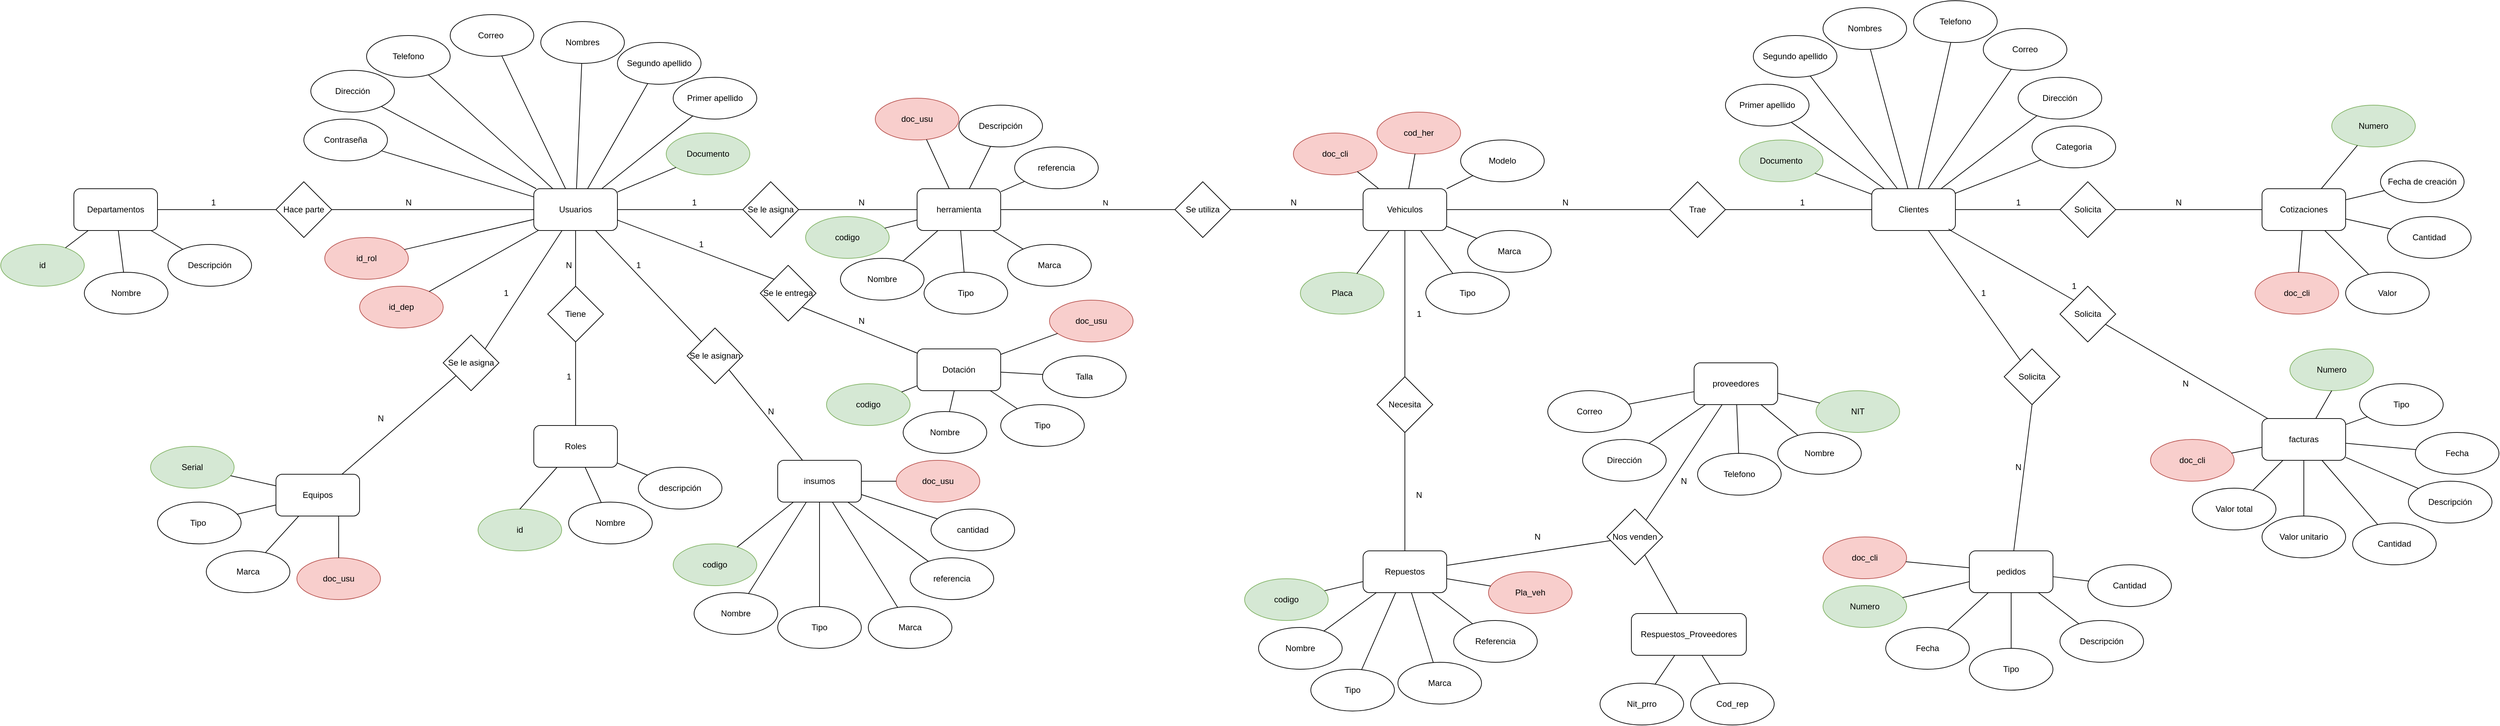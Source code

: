 <mxfile version="17.5.0" type="device"><diagram id="R2lEEEUBdFMjLlhIrx00" name="Page-1"><mxGraphModel dx="2297" dy="1795" grid="1" gridSize="10" guides="1" tooltips="1" connect="1" arrows="1" fold="1" page="1" pageScale="1" pageWidth="850" pageHeight="1100" math="0" shadow="0" extFonts="Permanent Marker^https://fonts.googleapis.com/css?family=Permanent+Marker"><root><mxCell id="0"/><mxCell id="1" parent="0"/><mxCell id="qAiNQNru4qSnCqhXGBuC-1" value="Usuarios" style="rounded=1;whiteSpace=wrap;html=1;" parent="1" vertex="1"><mxGeometry x="100" y="40" width="120" height="60" as="geometry"/></mxCell><mxCell id="qAiNQNru4qSnCqhXGBuC-2" value="Roles" style="rounded=1;whiteSpace=wrap;html=1;" parent="1" vertex="1"><mxGeometry x="100" y="380" width="120" height="60" as="geometry"/></mxCell><mxCell id="qAiNQNru4qSnCqhXGBuC-3" value="Equipos" style="rounded=1;whiteSpace=wrap;html=1;" parent="1" vertex="1"><mxGeometry x="-270" y="450" width="120" height="60" as="geometry"/></mxCell><mxCell id="qAiNQNru4qSnCqhXGBuC-4" value="Dotación" style="rounded=1;whiteSpace=wrap;html=1;" parent="1" vertex="1"><mxGeometry x="650" y="270" width="120" height="60" as="geometry"/></mxCell><mxCell id="qAiNQNru4qSnCqhXGBuC-5" value="insumos" style="rounded=1;whiteSpace=wrap;html=1;" parent="1" vertex="1"><mxGeometry x="450" y="430" width="120" height="60" as="geometry"/></mxCell><mxCell id="qAiNQNru4qSnCqhXGBuC-6" value="herramienta" style="rounded=1;whiteSpace=wrap;html=1;" parent="1" vertex="1"><mxGeometry x="650" y="40" width="120" height="60" as="geometry"/></mxCell><mxCell id="qAiNQNru4qSnCqhXGBuC-7" value="Repuestos" style="rounded=1;whiteSpace=wrap;html=1;" parent="1" vertex="1"><mxGeometry x="1290" y="560" width="120" height="60" as="geometry"/></mxCell><mxCell id="qAiNQNru4qSnCqhXGBuC-8" value="Clientes" style="rounded=1;whiteSpace=wrap;html=1;" parent="1" vertex="1"><mxGeometry x="2020" y="40" width="120" height="60" as="geometry"/></mxCell><mxCell id="qAiNQNru4qSnCqhXGBuC-9" value="Vehiculos" style="rounded=1;whiteSpace=wrap;html=1;" parent="1" vertex="1"><mxGeometry x="1290" y="40" width="120" height="60" as="geometry"/></mxCell><mxCell id="qAiNQNru4qSnCqhXGBuC-10" value="facturas" style="rounded=1;whiteSpace=wrap;html=1;" parent="1" vertex="1"><mxGeometry x="2580" y="370" width="120" height="60" as="geometry"/></mxCell><mxCell id="qAiNQNru4qSnCqhXGBuC-11" value="proveedores" style="rounded=1;whiteSpace=wrap;html=1;" parent="1" vertex="1"><mxGeometry x="1765" y="290" width="120" height="60" as="geometry"/></mxCell><mxCell id="qAiNQNru4qSnCqhXGBuC-12" value="pedidos" style="rounded=1;whiteSpace=wrap;html=1;" parent="1" vertex="1"><mxGeometry x="2160" y="560" width="120" height="60" as="geometry"/></mxCell><mxCell id="qAiNQNru4qSnCqhXGBuC-13" value="Tiene" style="rhombus;whiteSpace=wrap;html=1;" parent="1" vertex="1"><mxGeometry x="120" y="180" width="80" height="80" as="geometry"/></mxCell><mxCell id="qAiNQNru4qSnCqhXGBuC-14" value="Se le asigna" style="rhombus;whiteSpace=wrap;html=1;" parent="1" vertex="1"><mxGeometry x="400" y="30" width="80" height="80" as="geometry"/></mxCell><mxCell id="qAiNQNru4qSnCqhXGBuC-16" value="Documento" style="ellipse;whiteSpace=wrap;html=1;fillColor=#d5e8d4;strokeColor=#82b366;" parent="1" vertex="1"><mxGeometry x="290" y="-40" width="120" height="60" as="geometry"/></mxCell><mxCell id="qAiNQNru4qSnCqhXGBuC-17" value="Primer apellido" style="ellipse;whiteSpace=wrap;html=1;" parent="1" vertex="1"><mxGeometry x="300" y="-120" width="120" height="60" as="geometry"/></mxCell><mxCell id="qAiNQNru4qSnCqhXGBuC-18" value="Segundo apellido" style="ellipse;whiteSpace=wrap;html=1;" parent="1" vertex="1"><mxGeometry x="220" y="-170" width="120" height="60" as="geometry"/></mxCell><mxCell id="qAiNQNru4qSnCqhXGBuC-19" value="Nombres" style="ellipse;whiteSpace=wrap;html=1;" parent="1" vertex="1"><mxGeometry x="110" y="-200" width="120" height="60" as="geometry"/></mxCell><mxCell id="qAiNQNru4qSnCqhXGBuC-20" value="Dirección" style="ellipse;whiteSpace=wrap;html=1;" parent="1" vertex="1"><mxGeometry x="-220" y="-130" width="120" height="60" as="geometry"/></mxCell><mxCell id="qAiNQNru4qSnCqhXGBuC-21" value="Telefono" style="ellipse;whiteSpace=wrap;html=1;" parent="1" vertex="1"><mxGeometry x="-140" y="-180" width="120" height="60" as="geometry"/></mxCell><mxCell id="qAiNQNru4qSnCqhXGBuC-22" value="Contraseña" style="ellipse;whiteSpace=wrap;html=1;" parent="1" vertex="1"><mxGeometry x="-230" y="-60" width="120" height="60" as="geometry"/></mxCell><mxCell id="qAiNQNru4qSnCqhXGBuC-25" value="" style="endArrow=none;html=1;rounded=0;" parent="1" source="qAiNQNru4qSnCqhXGBuC-1" target="qAiNQNru4qSnCqhXGBuC-16" edge="1"><mxGeometry width="50" height="50" relative="1" as="geometry"><mxPoint x="170" y="30" as="sourcePoint"/><mxPoint x="220" y="-20" as="targetPoint"/></mxGeometry></mxCell><mxCell id="qAiNQNru4qSnCqhXGBuC-26" value="" style="endArrow=none;html=1;rounded=0;" parent="1" source="qAiNQNru4qSnCqhXGBuC-1" target="qAiNQNru4qSnCqhXGBuC-17" edge="1"><mxGeometry width="50" height="50" relative="1" as="geometry"><mxPoint x="180" y="-50" as="sourcePoint"/><mxPoint x="230" y="-100" as="targetPoint"/></mxGeometry></mxCell><mxCell id="qAiNQNru4qSnCqhXGBuC-27" value="" style="endArrow=none;html=1;rounded=0;" parent="1" source="qAiNQNru4qSnCqhXGBuC-1" target="qAiNQNru4qSnCqhXGBuC-22" edge="1"><mxGeometry width="50" height="50" relative="1" as="geometry"><mxPoint x="40" y="40" as="sourcePoint"/><mxPoint x="90" y="-10" as="targetPoint"/></mxGeometry></mxCell><mxCell id="qAiNQNru4qSnCqhXGBuC-28" value="" style="endArrow=none;html=1;rounded=0;" parent="1" source="qAiNQNru4qSnCqhXGBuC-18" target="qAiNQNru4qSnCqhXGBuC-1" edge="1"><mxGeometry width="50" height="50" relative="1" as="geometry"><mxPoint x="20" y="90" as="sourcePoint"/><mxPoint x="90.711" y="40" as="targetPoint"/></mxGeometry></mxCell><mxCell id="qAiNQNru4qSnCqhXGBuC-29" value="" style="endArrow=none;html=1;rounded=0;" parent="1" source="qAiNQNru4qSnCqhXGBuC-21" target="qAiNQNru4qSnCqhXGBuC-1" edge="1"><mxGeometry width="50" height="50" relative="1" as="geometry"><mxPoint x="152.974" y="-79.064" as="sourcePoint"/><mxPoint x="166.789" y="50.0" as="targetPoint"/></mxGeometry></mxCell><mxCell id="qAiNQNru4qSnCqhXGBuC-30" value="" style="endArrow=none;html=1;rounded=0;" parent="1" source="qAiNQNru4qSnCqhXGBuC-19" target="qAiNQNru4qSnCqhXGBuC-1" edge="1"><mxGeometry width="50" height="50" relative="1" as="geometry"><mxPoint x="-230" y="160" as="sourcePoint"/><mxPoint x="-180" y="110" as="targetPoint"/></mxGeometry></mxCell><mxCell id="qAiNQNru4qSnCqhXGBuC-31" value="" style="endArrow=none;html=1;rounded=0;" parent="1" source="qAiNQNru4qSnCqhXGBuC-20" target="qAiNQNru4qSnCqhXGBuC-1" edge="1"><mxGeometry width="50" height="50" relative="1" as="geometry"><mxPoint x="100" y="190" as="sourcePoint"/><mxPoint x="150" y="140" as="targetPoint"/></mxGeometry></mxCell><mxCell id="qAiNQNru4qSnCqhXGBuC-32" value="id_rol" style="ellipse;whiteSpace=wrap;html=1;fillColor=#f8cecc;strokeColor=#b85450;" parent="1" vertex="1"><mxGeometry x="-200" y="110" width="120" height="60" as="geometry"/></mxCell><mxCell id="qAiNQNru4qSnCqhXGBuC-33" value="" style="endArrow=none;html=1;rounded=0;" parent="1" source="qAiNQNru4qSnCqhXGBuC-32" target="qAiNQNru4qSnCqhXGBuC-1" edge="1"><mxGeometry width="50" height="50" relative="1" as="geometry"><mxPoint x="40" y="200" as="sourcePoint"/><mxPoint x="90" y="150" as="targetPoint"/></mxGeometry></mxCell><mxCell id="qAiNQNru4qSnCqhXGBuC-34" value="" style="endArrow=none;html=1;rounded=0;" parent="1" source="qAiNQNru4qSnCqhXGBuC-13" target="qAiNQNru4qSnCqhXGBuC-1" edge="1"><mxGeometry width="50" height="50" relative="1" as="geometry"><mxPoint x="160" y="200" as="sourcePoint"/><mxPoint x="230" y="230" as="targetPoint"/></mxGeometry></mxCell><mxCell id="qAiNQNru4qSnCqhXGBuC-35" value="" style="endArrow=none;html=1;rounded=0;exitX=0.5;exitY=0;exitDx=0;exitDy=0;" parent="1" source="qAiNQNru4qSnCqhXGBuC-2" target="qAiNQNru4qSnCqhXGBuC-13" edge="1"><mxGeometry width="50" height="50" relative="1" as="geometry"><mxPoint x="150" y="360" as="sourcePoint"/><mxPoint x="200" y="310" as="targetPoint"/></mxGeometry></mxCell><mxCell id="qAiNQNru4qSnCqhXGBuC-36" value="id" style="ellipse;whiteSpace=wrap;html=1;fillColor=#d5e8d4;strokeColor=#82b366;" parent="1" vertex="1"><mxGeometry x="20" y="500" width="120" height="60" as="geometry"/></mxCell><mxCell id="qAiNQNru4qSnCqhXGBuC-37" value="Nombre" style="ellipse;whiteSpace=wrap;html=1;" parent="1" vertex="1"><mxGeometry x="150" y="490" width="120" height="60" as="geometry"/></mxCell><mxCell id="qAiNQNru4qSnCqhXGBuC-38" value="" style="endArrow=none;html=1;rounded=0;exitX=0.5;exitY=0;exitDx=0;exitDy=0;" parent="1" source="qAiNQNru4qSnCqhXGBuC-36" target="qAiNQNru4qSnCqhXGBuC-2" edge="1"><mxGeometry width="50" height="50" relative="1" as="geometry"><mxPoint x="310" y="280" as="sourcePoint"/><mxPoint x="360" y="230" as="targetPoint"/></mxGeometry></mxCell><mxCell id="qAiNQNru4qSnCqhXGBuC-39" value="" style="endArrow=none;html=1;rounded=0;" parent="1" source="qAiNQNru4qSnCqhXGBuC-37" target="qAiNQNru4qSnCqhXGBuC-2" edge="1"><mxGeometry width="50" height="50" relative="1" as="geometry"><mxPoint x="250" y="490" as="sourcePoint"/><mxPoint x="300" y="440" as="targetPoint"/></mxGeometry></mxCell><mxCell id="qAiNQNru4qSnCqhXGBuC-40" value="1" style="text;html=1;align=center;verticalAlign=middle;resizable=0;points=[];autosize=1;strokeColor=none;fillColor=none;" parent="1" vertex="1"><mxGeometry x="140" y="300" width="20" height="20" as="geometry"/></mxCell><mxCell id="qAiNQNru4qSnCqhXGBuC-41" value="N" style="text;html=1;align=center;verticalAlign=middle;resizable=0;points=[];autosize=1;strokeColor=none;fillColor=none;" parent="1" vertex="1"><mxGeometry x="140" y="140" width="20" height="20" as="geometry"/></mxCell><mxCell id="qAiNQNru4qSnCqhXGBuC-42" value="" style="endArrow=none;html=1;rounded=0;" parent="1" source="qAiNQNru4qSnCqhXGBuC-1" target="qAiNQNru4qSnCqhXGBuC-14" edge="1"><mxGeometry width="50" height="50" relative="1" as="geometry"><mxPoint x="310" y="260" as="sourcePoint"/><mxPoint x="360" y="210" as="targetPoint"/></mxGeometry></mxCell><mxCell id="qAiNQNru4qSnCqhXGBuC-43" value="" style="endArrow=none;html=1;rounded=0;" parent="1" source="qAiNQNru4qSnCqhXGBuC-14" target="qAiNQNru4qSnCqhXGBuC-6" edge="1"><mxGeometry width="50" height="50" relative="1" as="geometry"><mxPoint x="560" y="110" as="sourcePoint"/><mxPoint x="610" y="60" as="targetPoint"/></mxGeometry></mxCell><mxCell id="qAiNQNru4qSnCqhXGBuC-44" value="Se le asigna" style="rhombus;whiteSpace=wrap;html=1;" parent="1" vertex="1"><mxGeometry x="-30" y="250" width="80" height="80" as="geometry"/></mxCell><mxCell id="qAiNQNru4qSnCqhXGBuC-45" value="" style="endArrow=none;html=1;rounded=0;exitX=1;exitY=0;exitDx=0;exitDy=0;" parent="1" source="qAiNQNru4qSnCqhXGBuC-44" target="qAiNQNru4qSnCqhXGBuC-1" edge="1"><mxGeometry width="50" height="50" relative="1" as="geometry"><mxPoint x="60" y="220" as="sourcePoint"/><mxPoint x="110" y="170" as="targetPoint"/></mxGeometry></mxCell><mxCell id="qAiNQNru4qSnCqhXGBuC-48" value="" style="endArrow=none;html=1;rounded=0;" parent="1" source="qAiNQNru4qSnCqhXGBuC-3" target="qAiNQNru4qSnCqhXGBuC-44" edge="1"><mxGeometry width="50" height="50" relative="1" as="geometry"><mxPoint x="-90" y="420" as="sourcePoint"/><mxPoint x="-40" y="370" as="targetPoint"/></mxGeometry></mxCell><mxCell id="I-CsOH9rZbWE1MYm4uf9-1" value="Serial" style="ellipse;whiteSpace=wrap;html=1;fillColor=#d5e8d4;strokeColor=#82b366;" parent="1" vertex="1"><mxGeometry x="-450" y="410" width="120" height="60" as="geometry"/></mxCell><mxCell id="I-CsOH9rZbWE1MYm4uf9-2" value="Tipo&amp;nbsp;" style="ellipse;whiteSpace=wrap;html=1;" parent="1" vertex="1"><mxGeometry x="-440" y="490" width="120" height="60" as="geometry"/></mxCell><mxCell id="I-CsOH9rZbWE1MYm4uf9-3" value="Marca" style="ellipse;whiteSpace=wrap;html=1;" parent="1" vertex="1"><mxGeometry x="-370" y="560" width="120" height="60" as="geometry"/></mxCell><mxCell id="I-CsOH9rZbWE1MYm4uf9-4" value="doc_usu" style="ellipse;whiteSpace=wrap;html=1;fillColor=#f8cecc;strokeColor=#b85450;" parent="1" vertex="1"><mxGeometry x="-240" y="570" width="120" height="60" as="geometry"/></mxCell><mxCell id="I-CsOH9rZbWE1MYm4uf9-5" value="" style="endArrow=none;html=1;rounded=0;" parent="1" source="I-CsOH9rZbWE1MYm4uf9-1" target="qAiNQNru4qSnCqhXGBuC-3" edge="1"><mxGeometry width="50" height="50" relative="1" as="geometry"><mxPoint x="-320" y="460" as="sourcePoint"/><mxPoint x="-270" y="410" as="targetPoint"/></mxGeometry></mxCell><mxCell id="I-CsOH9rZbWE1MYm4uf9-6" value="" style="endArrow=none;html=1;rounded=0;" parent="1" source="I-CsOH9rZbWE1MYm4uf9-2" target="qAiNQNru4qSnCqhXGBuC-3" edge="1"><mxGeometry width="50" height="50" relative="1" as="geometry"><mxPoint x="-300" y="570" as="sourcePoint"/><mxPoint x="-250" y="520" as="targetPoint"/></mxGeometry></mxCell><mxCell id="I-CsOH9rZbWE1MYm4uf9-7" value="" style="endArrow=none;html=1;rounded=0;" parent="1" source="I-CsOH9rZbWE1MYm4uf9-3" target="qAiNQNru4qSnCqhXGBuC-3" edge="1"><mxGeometry width="50" height="50" relative="1" as="geometry"><mxPoint x="-270" y="600" as="sourcePoint"/><mxPoint x="-220" y="550" as="targetPoint"/></mxGeometry></mxCell><mxCell id="I-CsOH9rZbWE1MYm4uf9-8" value="" style="endArrow=none;html=1;rounded=0;entryX=0.75;entryY=1;entryDx=0;entryDy=0;" parent="1" source="I-CsOH9rZbWE1MYm4uf9-4" target="qAiNQNru4qSnCqhXGBuC-3" edge="1"><mxGeometry width="50" height="50" relative="1" as="geometry"><mxPoint x="-170" y="590" as="sourcePoint"/><mxPoint x="-110" y="520" as="targetPoint"/></mxGeometry></mxCell><mxCell id="I-CsOH9rZbWE1MYm4uf9-10" value="" style="endArrow=none;html=1;rounded=0;exitX=1;exitY=0.75;exitDx=0;exitDy=0;entryX=0;entryY=0;entryDx=0;entryDy=0;" parent="1" source="qAiNQNru4qSnCqhXGBuC-1" target="I-CsOH9rZbWE1MYm4uf9-11" edge="1"><mxGeometry width="50" height="50" relative="1" as="geometry"><mxPoint x="280" y="180" as="sourcePoint"/><mxPoint x="330" y="130" as="targetPoint"/></mxGeometry></mxCell><mxCell id="I-CsOH9rZbWE1MYm4uf9-11" value="Se le entrega" style="rhombus;whiteSpace=wrap;html=1;" parent="1" vertex="1"><mxGeometry x="425" y="150" width="80" height="80" as="geometry"/></mxCell><mxCell id="I-CsOH9rZbWE1MYm4uf9-12" value="Se le asignan" style="rhombus;whiteSpace=wrap;html=1;" parent="1" vertex="1"><mxGeometry x="320" y="240" width="80" height="80" as="geometry"/></mxCell><mxCell id="I-CsOH9rZbWE1MYm4uf9-13" value="" style="endArrow=none;html=1;rounded=0;" parent="1" source="qAiNQNru4qSnCqhXGBuC-1" target="I-CsOH9rZbWE1MYm4uf9-12" edge="1"><mxGeometry width="50" height="50" relative="1" as="geometry"><mxPoint x="270" y="220" as="sourcePoint"/><mxPoint x="320" y="170" as="targetPoint"/></mxGeometry></mxCell><mxCell id="I-CsOH9rZbWE1MYm4uf9-14" value="" style="endArrow=none;html=1;rounded=0;entryX=1;entryY=1;entryDx=0;entryDy=0;" parent="1" source="qAiNQNru4qSnCqhXGBuC-5" target="I-CsOH9rZbWE1MYm4uf9-12" edge="1"><mxGeometry width="50" height="50" relative="1" as="geometry"><mxPoint x="360" y="410" as="sourcePoint"/><mxPoint x="410" y="360" as="targetPoint"/></mxGeometry></mxCell><mxCell id="I-CsOH9rZbWE1MYm4uf9-15" value="" style="endArrow=none;html=1;rounded=0;entryX=1;entryY=1;entryDx=0;entryDy=0;" parent="1" source="qAiNQNru4qSnCqhXGBuC-4" target="I-CsOH9rZbWE1MYm4uf9-11" edge="1"><mxGeometry width="50" height="50" relative="1" as="geometry"><mxPoint x="520" y="330" as="sourcePoint"/><mxPoint x="570" y="280" as="targetPoint"/></mxGeometry></mxCell><mxCell id="I-CsOH9rZbWE1MYm4uf9-16" value="Tipo" style="ellipse;whiteSpace=wrap;html=1;" parent="1" vertex="1"><mxGeometry x="450" y="640" width="120" height="60" as="geometry"/></mxCell><mxCell id="I-CsOH9rZbWE1MYm4uf9-17" value="Talla" style="ellipse;whiteSpace=wrap;html=1;" parent="1" vertex="1"><mxGeometry x="830" y="280" width="120" height="60" as="geometry"/></mxCell><mxCell id="I-CsOH9rZbWE1MYm4uf9-18" value="Nombre" style="ellipse;whiteSpace=wrap;html=1;" parent="1" vertex="1"><mxGeometry x="330" y="620" width="120" height="60" as="geometry"/></mxCell><mxCell id="I-CsOH9rZbWE1MYm4uf9-19" value="doc_usu" style="ellipse;whiteSpace=wrap;html=1;fillColor=#f8cecc;strokeColor=#b85450;" parent="1" vertex="1"><mxGeometry x="620" y="430" width="120" height="60" as="geometry"/></mxCell><mxCell id="I-CsOH9rZbWE1MYm4uf9-20" value="codigo" style="ellipse;whiteSpace=wrap;html=1;fillColor=#d5e8d4;strokeColor=#82b366;" parent="1" vertex="1"><mxGeometry x="300" y="550" width="120" height="60" as="geometry"/></mxCell><mxCell id="I-CsOH9rZbWE1MYm4uf9-21" value="" style="endArrow=none;html=1;rounded=0;" parent="1" source="I-CsOH9rZbWE1MYm4uf9-20" target="qAiNQNru4qSnCqhXGBuC-5" edge="1"><mxGeometry width="50" height="50" relative="1" as="geometry"><mxPoint x="440" y="560" as="sourcePoint"/><mxPoint x="490" y="510" as="targetPoint"/></mxGeometry></mxCell><mxCell id="I-CsOH9rZbWE1MYm4uf9-22" value="" style="endArrow=none;html=1;rounded=0;" parent="1" source="I-CsOH9rZbWE1MYm4uf9-16" target="qAiNQNru4qSnCqhXGBuC-5" edge="1"><mxGeometry width="50" height="50" relative="1" as="geometry"><mxPoint x="490" y="580" as="sourcePoint"/><mxPoint x="540" y="530" as="targetPoint"/></mxGeometry></mxCell><mxCell id="I-CsOH9rZbWE1MYm4uf9-23" value="" style="endArrow=none;html=1;rounded=0;" parent="1" source="I-CsOH9rZbWE1MYm4uf9-17" target="qAiNQNru4qSnCqhXGBuC-4" edge="1"><mxGeometry width="50" height="50" relative="1" as="geometry"><mxPoint x="540" y="570" as="sourcePoint"/><mxPoint x="590" y="520" as="targetPoint"/></mxGeometry></mxCell><mxCell id="I-CsOH9rZbWE1MYm4uf9-24" value="" style="endArrow=none;html=1;rounded=0;" parent="1" source="I-CsOH9rZbWE1MYm4uf9-18" target="qAiNQNru4qSnCqhXGBuC-5" edge="1"><mxGeometry width="50" height="50" relative="1" as="geometry"><mxPoint x="850" y="580" as="sourcePoint"/><mxPoint x="900" y="530" as="targetPoint"/></mxGeometry></mxCell><mxCell id="I-CsOH9rZbWE1MYm4uf9-25" value="" style="endArrow=none;html=1;rounded=0;" parent="1" source="qAiNQNru4qSnCqhXGBuC-5" target="I-CsOH9rZbWE1MYm4uf9-19" edge="1"><mxGeometry width="50" height="50" relative="1" as="geometry"><mxPoint x="580" y="460" as="sourcePoint"/><mxPoint x="630" y="410" as="targetPoint"/></mxGeometry></mxCell><mxCell id="I-CsOH9rZbWE1MYm4uf9-26" value="codigo" style="ellipse;whiteSpace=wrap;html=1;fillColor=#d5e8d4;strokeColor=#82b366;" parent="1" vertex="1"><mxGeometry x="520" y="320" width="120" height="60" as="geometry"/></mxCell><mxCell id="I-CsOH9rZbWE1MYm4uf9-27" value="Nombre" style="ellipse;whiteSpace=wrap;html=1;" parent="1" vertex="1"><mxGeometry x="630" y="360" width="120" height="60" as="geometry"/></mxCell><mxCell id="I-CsOH9rZbWE1MYm4uf9-28" value="referencia" style="ellipse;whiteSpace=wrap;html=1;" parent="1" vertex="1"><mxGeometry x="640" y="570" width="120" height="60" as="geometry"/></mxCell><mxCell id="I-CsOH9rZbWE1MYm4uf9-29" value="cantidad" style="ellipse;whiteSpace=wrap;html=1;" parent="1" vertex="1"><mxGeometry x="670" y="500" width="120" height="60" as="geometry"/></mxCell><mxCell id="I-CsOH9rZbWE1MYm4uf9-31" value="" style="endArrow=none;html=1;rounded=0;" parent="1" source="I-CsOH9rZbWE1MYm4uf9-28" target="qAiNQNru4qSnCqhXGBuC-5" edge="1"><mxGeometry width="50" height="50" relative="1" as="geometry"><mxPoint x="590" y="580" as="sourcePoint"/><mxPoint x="640" y="530" as="targetPoint"/></mxGeometry></mxCell><mxCell id="I-CsOH9rZbWE1MYm4uf9-32" value="" style="endArrow=none;html=1;rounded=0;" parent="1" source="I-CsOH9rZbWE1MYm4uf9-29" target="qAiNQNru4qSnCqhXGBuC-5" edge="1"><mxGeometry width="50" height="50" relative="1" as="geometry"><mxPoint x="630" y="770" as="sourcePoint"/><mxPoint x="680" y="720" as="targetPoint"/></mxGeometry></mxCell><mxCell id="I-CsOH9rZbWE1MYm4uf9-35" value="doc_usu" style="ellipse;whiteSpace=wrap;html=1;fillColor=#f8cecc;strokeColor=#b85450;" parent="1" vertex="1"><mxGeometry x="840" y="200" width="120" height="60" as="geometry"/></mxCell><mxCell id="I-CsOH9rZbWE1MYm4uf9-36" value="Tipo" style="ellipse;whiteSpace=wrap;html=1;" parent="1" vertex="1"><mxGeometry x="770" y="350" width="120" height="60" as="geometry"/></mxCell><mxCell id="I-CsOH9rZbWE1MYm4uf9-37" value="" style="endArrow=none;html=1;rounded=0;" parent="1" source="I-CsOH9rZbWE1MYm4uf9-26" target="qAiNQNru4qSnCqhXGBuC-4" edge="1"><mxGeometry width="50" height="50" relative="1" as="geometry"><mxPoint x="650" y="380" as="sourcePoint"/><mxPoint x="700" y="330" as="targetPoint"/></mxGeometry></mxCell><mxCell id="I-CsOH9rZbWE1MYm4uf9-38" value="" style="endArrow=none;html=1;rounded=0;" parent="1" source="I-CsOH9rZbWE1MYm4uf9-27" target="qAiNQNru4qSnCqhXGBuC-4" edge="1"><mxGeometry width="50" height="50" relative="1" as="geometry"><mxPoint x="1020" y="440" as="sourcePoint"/><mxPoint x="1070" y="390" as="targetPoint"/></mxGeometry></mxCell><mxCell id="I-CsOH9rZbWE1MYm4uf9-39" value="" style="endArrow=none;html=1;rounded=0;" parent="1" source="I-CsOH9rZbWE1MYm4uf9-36" target="qAiNQNru4qSnCqhXGBuC-4" edge="1"><mxGeometry width="50" height="50" relative="1" as="geometry"><mxPoint x="1030" y="470" as="sourcePoint"/><mxPoint x="1080" y="420" as="targetPoint"/></mxGeometry></mxCell><mxCell id="I-CsOH9rZbWE1MYm4uf9-40" value="" style="endArrow=none;html=1;rounded=0;" parent="1" source="qAiNQNru4qSnCqhXGBuC-4" target="I-CsOH9rZbWE1MYm4uf9-35" edge="1"><mxGeometry width="50" height="50" relative="1" as="geometry"><mxPoint x="1020" y="310" as="sourcePoint"/><mxPoint x="1070" y="260" as="targetPoint"/></mxGeometry></mxCell><mxCell id="I-CsOH9rZbWE1MYm4uf9-41" value="Marca" style="ellipse;whiteSpace=wrap;html=1;" parent="1" vertex="1"><mxGeometry x="580" y="640" width="120" height="60" as="geometry"/></mxCell><mxCell id="I-CsOH9rZbWE1MYm4uf9-42" value="" style="endArrow=none;html=1;rounded=0;" parent="1" source="qAiNQNru4qSnCqhXGBuC-5" target="I-CsOH9rZbWE1MYm4uf9-41" edge="1"><mxGeometry width="50" height="50" relative="1" as="geometry"><mxPoint x="160" y="310" as="sourcePoint"/><mxPoint x="210" y="260" as="targetPoint"/></mxGeometry></mxCell><mxCell id="I-CsOH9rZbWE1MYm4uf9-43" value="Tipo" style="ellipse;whiteSpace=wrap;html=1;" parent="1" vertex="1"><mxGeometry x="660" y="160" width="120" height="60" as="geometry"/></mxCell><mxCell id="I-CsOH9rZbWE1MYm4uf9-44" value="Nombre" style="ellipse;whiteSpace=wrap;html=1;" parent="1" vertex="1"><mxGeometry x="540" y="140" width="120" height="60" as="geometry"/></mxCell><mxCell id="I-CsOH9rZbWE1MYm4uf9-45" value="doc_usu" style="ellipse;whiteSpace=wrap;html=1;fillColor=#f8cecc;strokeColor=#b85450;" parent="1" vertex="1"><mxGeometry x="590" y="-90" width="120" height="60" as="geometry"/></mxCell><mxCell id="I-CsOH9rZbWE1MYm4uf9-46" value="codigo" style="ellipse;whiteSpace=wrap;html=1;fillColor=#d5e8d4;strokeColor=#82b366;" parent="1" vertex="1"><mxGeometry x="490" y="80" width="120" height="60" as="geometry"/></mxCell><mxCell id="I-CsOH9rZbWE1MYm4uf9-47" value="referencia" style="ellipse;whiteSpace=wrap;html=1;" parent="1" vertex="1"><mxGeometry x="790" y="-20" width="120" height="60" as="geometry"/></mxCell><mxCell id="I-CsOH9rZbWE1MYm4uf9-48" value="Descripción" style="ellipse;whiteSpace=wrap;html=1;" parent="1" vertex="1"><mxGeometry x="710" y="-80" width="120" height="60" as="geometry"/></mxCell><mxCell id="I-CsOH9rZbWE1MYm4uf9-49" value="Marca" style="ellipse;whiteSpace=wrap;html=1;" parent="1" vertex="1"><mxGeometry x="780" y="120" width="120" height="60" as="geometry"/></mxCell><mxCell id="I-CsOH9rZbWE1MYm4uf9-50" value="" style="endArrow=none;html=1;rounded=0;" parent="1" source="I-CsOH9rZbWE1MYm4uf9-46" target="qAiNQNru4qSnCqhXGBuC-6" edge="1"><mxGeometry width="50" height="50" relative="1" as="geometry"><mxPoint x="590.396" y="142.737" as="sourcePoint"/><mxPoint x="660" y="79" as="targetPoint"/></mxGeometry></mxCell><mxCell id="I-CsOH9rZbWE1MYm4uf9-51" value="" style="endArrow=none;html=1;rounded=0;" parent="1" source="I-CsOH9rZbWE1MYm4uf9-43" target="qAiNQNru4qSnCqhXGBuC-6" edge="1"><mxGeometry width="50" height="50" relative="1" as="geometry"><mxPoint x="700.23" y="228.67" as="sourcePoint"/><mxPoint x="700.23" y="78.67" as="targetPoint"/></mxGeometry></mxCell><mxCell id="I-CsOH9rZbWE1MYm4uf9-52" value="" style="endArrow=none;html=1;rounded=0;entryX=0.25;entryY=1;entryDx=0;entryDy=0;" parent="1" source="I-CsOH9rZbWE1MYm4uf9-44" target="qAiNQNru4qSnCqhXGBuC-6" edge="1"><mxGeometry width="50" height="50" relative="1" as="geometry"><mxPoint x="598.126" y="210.036" as="sourcePoint"/><mxPoint x="681.283" y="78.67" as="targetPoint"/></mxGeometry></mxCell><mxCell id="I-CsOH9rZbWE1MYm4uf9-53" value="" style="endArrow=none;html=1;rounded=0;" parent="1" source="I-CsOH9rZbWE1MYm4uf9-47" target="qAiNQNru4qSnCqhXGBuC-6" edge="1"><mxGeometry width="50" height="50" relative="1" as="geometry"><mxPoint x="856.379" y="163.901" as="sourcePoint"/><mxPoint x="740.944" y="78.67" as="targetPoint"/><Array as="points"/></mxGeometry></mxCell><mxCell id="I-CsOH9rZbWE1MYm4uf9-54" value="" style="endArrow=none;html=1;rounded=0;" parent="1" source="I-CsOH9rZbWE1MYm4uf9-48" target="qAiNQNru4qSnCqhXGBuC-6" edge="1"><mxGeometry width="50" height="50" relative="1" as="geometry"><mxPoint x="869.61" y="102.564" as="sourcePoint"/><mxPoint x="760.23" y="67.761" as="targetPoint"/></mxGeometry></mxCell><mxCell id="I-CsOH9rZbWE1MYm4uf9-55" value="" style="endArrow=none;html=1;rounded=0;" parent="1" source="qAiNQNru4qSnCqhXGBuC-6" target="I-CsOH9rZbWE1MYm4uf9-49" edge="1"><mxGeometry width="50" height="50" relative="1" as="geometry"><mxPoint x="718.809" y="78.67" as="sourcePoint"/><mxPoint x="812.532" y="230.005" as="targetPoint"/></mxGeometry></mxCell><mxCell id="I-CsOH9rZbWE1MYm4uf9-56" value="" style="endArrow=none;html=1;rounded=0;" parent="1" source="qAiNQNru4qSnCqhXGBuC-6" target="I-CsOH9rZbWE1MYm4uf9-45" edge="1"><mxGeometry width="50" height="50" relative="1" as="geometry"><mxPoint x="770" y="60" as="sourcePoint"/><mxPoint x="820" y="10" as="targetPoint"/></mxGeometry></mxCell><mxCell id="I-CsOH9rZbWE1MYm4uf9-57" value="1" style="text;html=1;align=center;verticalAlign=middle;resizable=0;points=[];autosize=1;strokeColor=none;fillColor=none;" parent="1" vertex="1"><mxGeometry x="50" y="180" width="20" height="20" as="geometry"/></mxCell><mxCell id="I-CsOH9rZbWE1MYm4uf9-58" value="N" style="text;html=1;align=center;verticalAlign=middle;resizable=0;points=[];autosize=1;strokeColor=none;fillColor=none;" parent="1" vertex="1"><mxGeometry x="-130" y="360" width="20" height="20" as="geometry"/></mxCell><mxCell id="I-CsOH9rZbWE1MYm4uf9-59" value="1" style="text;html=1;align=center;verticalAlign=middle;resizable=0;points=[];autosize=1;strokeColor=none;fillColor=none;" parent="1" vertex="1"><mxGeometry x="240" y="140" width="20" height="20" as="geometry"/></mxCell><mxCell id="I-CsOH9rZbWE1MYm4uf9-60" value="N" style="text;html=1;align=center;verticalAlign=middle;resizable=0;points=[];autosize=1;strokeColor=none;fillColor=none;" parent="1" vertex="1"><mxGeometry x="430" y="350" width="20" height="20" as="geometry"/></mxCell><mxCell id="I-CsOH9rZbWE1MYm4uf9-61" value="1" style="text;html=1;align=center;verticalAlign=middle;resizable=0;points=[];autosize=1;strokeColor=none;fillColor=none;" parent="1" vertex="1"><mxGeometry x="330" y="110" width="20" height="20" as="geometry"/></mxCell><mxCell id="I-CsOH9rZbWE1MYm4uf9-62" value="N" style="text;html=1;align=center;verticalAlign=middle;resizable=0;points=[];autosize=1;strokeColor=none;fillColor=none;" parent="1" vertex="1"><mxGeometry x="560" y="220" width="20" height="20" as="geometry"/></mxCell><mxCell id="I-CsOH9rZbWE1MYm4uf9-65" value="1" style="text;html=1;align=center;verticalAlign=middle;resizable=0;points=[];autosize=1;strokeColor=none;fillColor=none;" parent="1" vertex="1"><mxGeometry x="320" y="50" width="20" height="20" as="geometry"/></mxCell><mxCell id="I-CsOH9rZbWE1MYm4uf9-66" value="N" style="text;html=1;align=center;verticalAlign=middle;resizable=0;points=[];autosize=1;strokeColor=none;fillColor=none;" parent="1" vertex="1"><mxGeometry x="560" y="50" width="20" height="20" as="geometry"/></mxCell><mxCell id="I-CsOH9rZbWE1MYm4uf9-68" value="Se utiliza" style="rhombus;whiteSpace=wrap;html=1;" parent="1" vertex="1"><mxGeometry x="1020" y="30" width="80" height="80" as="geometry"/></mxCell><mxCell id="I-CsOH9rZbWE1MYm4uf9-69" value="" style="endArrow=none;html=1;rounded=0;" parent="1" source="qAiNQNru4qSnCqhXGBuC-6" target="I-CsOH9rZbWE1MYm4uf9-68" edge="1"><mxGeometry width="50" height="50" relative="1" as="geometry"><mxPoint x="1140" y="220" as="sourcePoint"/><mxPoint x="1190" y="170" as="targetPoint"/></mxGeometry></mxCell><mxCell id="I-CsOH9rZbWE1MYm4uf9-71" value="N" style="edgeLabel;html=1;align=center;verticalAlign=middle;resizable=0;points=[];" parent="I-CsOH9rZbWE1MYm4uf9-69" vertex="1" connectable="0"><mxGeometry x="0.197" y="5" relative="1" as="geometry"><mxPoint y="-5" as="offset"/></mxGeometry></mxCell><mxCell id="I-CsOH9rZbWE1MYm4uf9-70" value="" style="endArrow=none;html=1;rounded=0;exitX=1;exitY=0.5;exitDx=0;exitDy=0;" parent="1" source="I-CsOH9rZbWE1MYm4uf9-68" target="qAiNQNru4qSnCqhXGBuC-9" edge="1"><mxGeometry width="50" height="50" relative="1" as="geometry"><mxPoint x="1170" y="120" as="sourcePoint"/><mxPoint x="1220" y="70" as="targetPoint"/></mxGeometry></mxCell><mxCell id="I-CsOH9rZbWE1MYm4uf9-73" value="N" style="text;html=1;align=center;verticalAlign=middle;resizable=0;points=[];autosize=1;strokeColor=none;fillColor=none;" parent="1" vertex="1"><mxGeometry x="1180" y="50" width="20" height="20" as="geometry"/></mxCell><mxCell id="I-CsOH9rZbWE1MYm4uf9-74" value="Placa" style="ellipse;whiteSpace=wrap;html=1;fillColor=#d5e8d4;strokeColor=#82b366;" parent="1" vertex="1"><mxGeometry x="1200" y="160" width="120" height="60" as="geometry"/></mxCell><mxCell id="I-CsOH9rZbWE1MYm4uf9-75" value="Marca" style="ellipse;whiteSpace=wrap;html=1;" parent="1" vertex="1"><mxGeometry x="1440" y="100" width="120" height="60" as="geometry"/></mxCell><mxCell id="I-CsOH9rZbWE1MYm4uf9-76" value="Tipo" style="ellipse;whiteSpace=wrap;html=1;" parent="1" vertex="1"><mxGeometry x="1380" y="160" width="120" height="60" as="geometry"/></mxCell><mxCell id="I-CsOH9rZbWE1MYm4uf9-77" value="Modelo" style="ellipse;whiteSpace=wrap;html=1;" parent="1" vertex="1"><mxGeometry x="1430" y="-30" width="120" height="60" as="geometry"/></mxCell><mxCell id="I-CsOH9rZbWE1MYm4uf9-79" value="cod_her" style="ellipse;whiteSpace=wrap;html=1;fillColor=#f8cecc;strokeColor=#b85450;" parent="1" vertex="1"><mxGeometry x="1310" y="-70" width="120" height="60" as="geometry"/></mxCell><mxCell id="I-CsOH9rZbWE1MYm4uf9-80" value="doc_cli" style="ellipse;whiteSpace=wrap;html=1;fillColor=#f8cecc;strokeColor=#b85450;" parent="1" vertex="1"><mxGeometry x="1190" y="-40" width="120" height="60" as="geometry"/></mxCell><mxCell id="I-CsOH9rZbWE1MYm4uf9-81" value="" style="endArrow=none;html=1;rounded=0;" parent="1" source="I-CsOH9rZbWE1MYm4uf9-74" target="qAiNQNru4qSnCqhXGBuC-9" edge="1"><mxGeometry width="50" height="50" relative="1" as="geometry"><mxPoint x="1320" y="360" as="sourcePoint"/><mxPoint x="1370" y="310" as="targetPoint"/></mxGeometry></mxCell><mxCell id="I-CsOH9rZbWE1MYm4uf9-82" value="" style="endArrow=none;html=1;rounded=0;" parent="1" source="I-CsOH9rZbWE1MYm4uf9-76" target="qAiNQNru4qSnCqhXGBuC-9" edge="1"><mxGeometry width="50" height="50" relative="1" as="geometry"><mxPoint x="1400" y="140" as="sourcePoint"/><mxPoint x="1450" y="90" as="targetPoint"/></mxGeometry></mxCell><mxCell id="I-CsOH9rZbWE1MYm4uf9-85" value="" style="endArrow=none;html=1;rounded=0;" parent="1" source="qAiNQNru4qSnCqhXGBuC-9" target="I-CsOH9rZbWE1MYm4uf9-75" edge="1"><mxGeometry width="50" height="50" relative="1" as="geometry"><mxPoint x="1450" y="90" as="sourcePoint"/><mxPoint x="1500" y="40" as="targetPoint"/></mxGeometry></mxCell><mxCell id="I-CsOH9rZbWE1MYm4uf9-86" value="" style="endArrow=none;html=1;rounded=0;" parent="1" source="qAiNQNru4qSnCqhXGBuC-9" target="I-CsOH9rZbWE1MYm4uf9-77" edge="1"><mxGeometry width="50" height="50" relative="1" as="geometry"><mxPoint x="1370" y="330" as="sourcePoint"/><mxPoint x="1420" y="280" as="targetPoint"/></mxGeometry></mxCell><mxCell id="I-CsOH9rZbWE1MYm4uf9-87" value="" style="endArrow=none;html=1;rounded=0;" parent="1" source="qAiNQNru4qSnCqhXGBuC-9" target="I-CsOH9rZbWE1MYm4uf9-80" edge="1"><mxGeometry width="50" height="50" relative="1" as="geometry"><mxPoint x="1160" y="150" as="sourcePoint"/><mxPoint x="1210" y="100" as="targetPoint"/></mxGeometry></mxCell><mxCell id="I-CsOH9rZbWE1MYm4uf9-88" value="" style="endArrow=none;html=1;rounded=0;" parent="1" source="qAiNQNru4qSnCqhXGBuC-9" target="I-CsOH9rZbWE1MYm4uf9-79" edge="1"><mxGeometry width="50" height="50" relative="1" as="geometry"><mxPoint x="1240" y="-80" as="sourcePoint"/><mxPoint x="1290" y="-130" as="targetPoint"/></mxGeometry></mxCell><mxCell id="I-CsOH9rZbWE1MYm4uf9-89" value="Trae" style="rhombus;whiteSpace=wrap;html=1;" parent="1" vertex="1"><mxGeometry x="1730" y="30" width="80" height="80" as="geometry"/></mxCell><mxCell id="I-CsOH9rZbWE1MYm4uf9-90" value="Necesita" style="rhombus;whiteSpace=wrap;html=1;" parent="1" vertex="1"><mxGeometry x="1310" y="310" width="80" height="80" as="geometry"/></mxCell><mxCell id="I-CsOH9rZbWE1MYm4uf9-91" value="" style="endArrow=none;html=1;rounded=0;" parent="1" source="I-CsOH9rZbWE1MYm4uf9-89" target="qAiNQNru4qSnCqhXGBuC-9" edge="1"><mxGeometry width="50" height="50" relative="1" as="geometry"><mxPoint x="1330" y="230" as="sourcePoint"/><mxPoint x="1380" y="180" as="targetPoint"/></mxGeometry></mxCell><mxCell id="I-CsOH9rZbWE1MYm4uf9-92" value="" style="endArrow=none;html=1;rounded=0;" parent="1" source="qAiNQNru4qSnCqhXGBuC-8" target="I-CsOH9rZbWE1MYm4uf9-89" edge="1"><mxGeometry width="50" height="50" relative="1" as="geometry"><mxPoint x="1920" y="-10" as="sourcePoint"/><mxPoint x="1970" y="-60" as="targetPoint"/></mxGeometry></mxCell><mxCell id="I-CsOH9rZbWE1MYm4uf9-94" value="Documento" style="ellipse;whiteSpace=wrap;html=1;fillColor=#d5e8d4;strokeColor=#82b366;" parent="1" vertex="1"><mxGeometry x="1830" y="-30" width="120" height="60" as="geometry"/></mxCell><mxCell id="I-CsOH9rZbWE1MYm4uf9-95" value="Primer apellido" style="ellipse;whiteSpace=wrap;html=1;" parent="1" vertex="1"><mxGeometry x="1810" y="-110" width="120" height="60" as="geometry"/></mxCell><mxCell id="I-CsOH9rZbWE1MYm4uf9-96" value="Segundo apellido" style="ellipse;whiteSpace=wrap;html=1;" parent="1" vertex="1"><mxGeometry x="1850" y="-180" width="120" height="60" as="geometry"/></mxCell><mxCell id="I-CsOH9rZbWE1MYm4uf9-97" value="Nombres" style="ellipse;whiteSpace=wrap;html=1;" parent="1" vertex="1"><mxGeometry x="1950" y="-220" width="120" height="60" as="geometry"/></mxCell><mxCell id="I-CsOH9rZbWE1MYm4uf9-98" value="Dirección" style="ellipse;whiteSpace=wrap;html=1;" parent="1" vertex="1"><mxGeometry x="2230" y="-120" width="120" height="60" as="geometry"/></mxCell><mxCell id="I-CsOH9rZbWE1MYm4uf9-99" value="Telefono" style="ellipse;whiteSpace=wrap;html=1;" parent="1" vertex="1"><mxGeometry x="2080" y="-230" width="120" height="60" as="geometry"/></mxCell><mxCell id="I-CsOH9rZbWE1MYm4uf9-101" value="Correo&amp;nbsp;" style="ellipse;whiteSpace=wrap;html=1;" parent="1" vertex="1"><mxGeometry x="-20" y="-210" width="120" height="60" as="geometry"/></mxCell><mxCell id="I-CsOH9rZbWE1MYm4uf9-102" value="" style="endArrow=none;html=1;rounded=0;" parent="1" source="qAiNQNru4qSnCqhXGBuC-1" target="I-CsOH9rZbWE1MYm4uf9-101" edge="1"><mxGeometry width="50" height="50" relative="1" as="geometry"><mxPoint as="sourcePoint"/><mxPoint x="50" y="-50" as="targetPoint"/></mxGeometry></mxCell><mxCell id="I-CsOH9rZbWE1MYm4uf9-103" value="Correo" style="ellipse;whiteSpace=wrap;html=1;" parent="1" vertex="1"><mxGeometry x="2180" y="-190" width="120" height="60" as="geometry"/></mxCell><mxCell id="I-CsOH9rZbWE1MYm4uf9-104" value="Categoria" style="ellipse;whiteSpace=wrap;html=1;" parent="1" vertex="1"><mxGeometry x="2250" y="-50" width="120" height="60" as="geometry"/></mxCell><mxCell id="I-CsOH9rZbWE1MYm4uf9-105" value="" style="endArrow=none;html=1;rounded=0;" parent="1" source="I-CsOH9rZbWE1MYm4uf9-94" target="qAiNQNru4qSnCqhXGBuC-8" edge="1"><mxGeometry width="50" height="50" relative="1" as="geometry"><mxPoint x="1850" y="190" as="sourcePoint"/><mxPoint x="1900" y="140" as="targetPoint"/></mxGeometry></mxCell><mxCell id="I-CsOH9rZbWE1MYm4uf9-106" value="" style="endArrow=none;html=1;rounded=0;" parent="1" source="I-CsOH9rZbWE1MYm4uf9-95" target="qAiNQNru4qSnCqhXGBuC-8" edge="1"><mxGeometry width="50" height="50" relative="1" as="geometry"><mxPoint x="1890" y="220" as="sourcePoint"/><mxPoint x="1940" y="170" as="targetPoint"/></mxGeometry></mxCell><mxCell id="I-CsOH9rZbWE1MYm4uf9-107" value="" style="endArrow=none;html=1;rounded=0;" parent="1" source="I-CsOH9rZbWE1MYm4uf9-96" target="qAiNQNru4qSnCqhXGBuC-8" edge="1"><mxGeometry width="50" height="50" relative="1" as="geometry"><mxPoint x="1860" y="210" as="sourcePoint"/><mxPoint x="1910" y="160" as="targetPoint"/></mxGeometry></mxCell><mxCell id="I-CsOH9rZbWE1MYm4uf9-108" value="" style="endArrow=none;html=1;rounded=0;" parent="1" source="I-CsOH9rZbWE1MYm4uf9-97" target="qAiNQNru4qSnCqhXGBuC-8" edge="1"><mxGeometry width="50" height="50" relative="1" as="geometry"><mxPoint x="1910" y="220" as="sourcePoint"/><mxPoint x="1960" y="170" as="targetPoint"/></mxGeometry></mxCell><mxCell id="I-CsOH9rZbWE1MYm4uf9-109" value="" style="endArrow=none;html=1;rounded=0;" parent="1" source="I-CsOH9rZbWE1MYm4uf9-103" target="qAiNQNru4qSnCqhXGBuC-8" edge="1"><mxGeometry width="50" height="50" relative="1" as="geometry"><mxPoint x="1960" y="230" as="sourcePoint"/><mxPoint x="2010" y="180" as="targetPoint"/></mxGeometry></mxCell><mxCell id="I-CsOH9rZbWE1MYm4uf9-110" value="" style="endArrow=none;html=1;rounded=0;" parent="1" source="I-CsOH9rZbWE1MYm4uf9-99" target="qAiNQNru4qSnCqhXGBuC-8" edge="1"><mxGeometry width="50" height="50" relative="1" as="geometry"><mxPoint x="2030" y="180" as="sourcePoint"/><mxPoint x="2080" y="130" as="targetPoint"/></mxGeometry></mxCell><mxCell id="I-CsOH9rZbWE1MYm4uf9-111" value="" style="endArrow=none;html=1;rounded=0;" parent="1" source="I-CsOH9rZbWE1MYm4uf9-98" target="qAiNQNru4qSnCqhXGBuC-8" edge="1"><mxGeometry width="50" height="50" relative="1" as="geometry"><mxPoint x="2040" y="150" as="sourcePoint"/><mxPoint x="2090" y="100" as="targetPoint"/></mxGeometry></mxCell><mxCell id="I-CsOH9rZbWE1MYm4uf9-112" value="" style="endArrow=none;html=1;rounded=0;" parent="1" source="qAiNQNru4qSnCqhXGBuC-8" edge="1"><mxGeometry width="50" height="50" relative="1" as="geometry"><mxPoint x="2060" y="140" as="sourcePoint"/><mxPoint x="2130.159" y="97.816" as="targetPoint"/></mxGeometry></mxCell><mxCell id="I-CsOH9rZbWE1MYm4uf9-113" value="" style="endArrow=none;html=1;rounded=0;" parent="1" source="qAiNQNru4qSnCqhXGBuC-9" target="I-CsOH9rZbWE1MYm4uf9-90" edge="1"><mxGeometry width="50" height="50" relative="1" as="geometry"><mxPoint x="1570" y="90" as="sourcePoint"/><mxPoint x="1620" y="40" as="targetPoint"/></mxGeometry></mxCell><mxCell id="I-CsOH9rZbWE1MYm4uf9-114" value="" style="endArrow=none;html=1;rounded=0;exitX=0.5;exitY=1;exitDx=0;exitDy=0;" parent="1" source="I-CsOH9rZbWE1MYm4uf9-90" target="qAiNQNru4qSnCqhXGBuC-7" edge="1"><mxGeometry width="50" height="50" relative="1" as="geometry"><mxPoint x="1190" y="565" as="sourcePoint"/><mxPoint x="1240" y="515" as="targetPoint"/></mxGeometry></mxCell><mxCell id="I-CsOH9rZbWE1MYm4uf9-115" value="" style="endArrow=none;html=1;rounded=0;" parent="1" source="I-CsOH9rZbWE1MYm4uf9-117" target="qAiNQNru4qSnCqhXGBuC-7" edge="1"><mxGeometry width="50" height="50" relative="1" as="geometry"><mxPoint x="1295" y="610" as="sourcePoint"/><mxPoint x="1345" y="560" as="targetPoint"/></mxGeometry></mxCell><mxCell id="I-CsOH9rZbWE1MYm4uf9-116" value="Marca" style="ellipse;whiteSpace=wrap;html=1;" parent="1" vertex="1"><mxGeometry x="1340" y="720" width="120" height="60" as="geometry"/></mxCell><mxCell id="I-CsOH9rZbWE1MYm4uf9-117" value="codigo" style="ellipse;whiteSpace=wrap;html=1;fillColor=#d5e8d4;strokeColor=#82b366;" parent="1" vertex="1"><mxGeometry x="1120" y="600" width="120" height="60" as="geometry"/></mxCell><mxCell id="I-CsOH9rZbWE1MYm4uf9-118" value="Nombre" style="ellipse;whiteSpace=wrap;html=1;" parent="1" vertex="1"><mxGeometry x="1140" y="670" width="120" height="60" as="geometry"/></mxCell><mxCell id="I-CsOH9rZbWE1MYm4uf9-119" value="Tipo" style="ellipse;whiteSpace=wrap;html=1;" parent="1" vertex="1"><mxGeometry x="1215" y="730" width="120" height="60" as="geometry"/></mxCell><mxCell id="I-CsOH9rZbWE1MYm4uf9-120" value="" style="endArrow=none;html=1;rounded=0;" parent="1" source="I-CsOH9rZbWE1MYm4uf9-118" target="qAiNQNru4qSnCqhXGBuC-7" edge="1"><mxGeometry width="50" height="50" relative="1" as="geometry"><mxPoint x="1300" y="620" as="sourcePoint"/><mxPoint x="1350" y="570" as="targetPoint"/></mxGeometry></mxCell><mxCell id="I-CsOH9rZbWE1MYm4uf9-121" value="" style="endArrow=none;html=1;rounded=0;" parent="1" source="I-CsOH9rZbWE1MYm4uf9-119" target="qAiNQNru4qSnCqhXGBuC-7" edge="1"><mxGeometry width="50" height="50" relative="1" as="geometry"><mxPoint x="1120" y="795" as="sourcePoint"/><mxPoint x="1170" y="745" as="targetPoint"/></mxGeometry></mxCell><mxCell id="I-CsOH9rZbWE1MYm4uf9-122" value="" style="endArrow=none;html=1;rounded=0;" parent="1" source="I-CsOH9rZbWE1MYm4uf9-116" target="qAiNQNru4qSnCqhXGBuC-7" edge="1"><mxGeometry width="50" height="50" relative="1" as="geometry"><mxPoint x="1150" y="815" as="sourcePoint"/><mxPoint x="1200" y="765" as="targetPoint"/></mxGeometry></mxCell><mxCell id="I-CsOH9rZbWE1MYm4uf9-124" value="Cotizaciones" style="rounded=1;whiteSpace=wrap;html=1;" parent="1" vertex="1"><mxGeometry x="2580" y="40" width="120" height="60" as="geometry"/></mxCell><mxCell id="8a5ck7ClCk17Lx9qxt3P-1" value="Solicita" style="rhombus;whiteSpace=wrap;html=1;" parent="1" vertex="1"><mxGeometry x="2290" y="30" width="80" height="80" as="geometry"/></mxCell><mxCell id="8a5ck7ClCk17Lx9qxt3P-2" value="Solicita" style="rhombus;whiteSpace=wrap;html=1;" parent="1" vertex="1"><mxGeometry x="2290" y="180" width="80" height="80" as="geometry"/></mxCell><mxCell id="8a5ck7ClCk17Lx9qxt3P-4" value="Nos venden" style="rhombus;whiteSpace=wrap;html=1;" parent="1" vertex="1"><mxGeometry x="1640" y="500" width="80" height="80" as="geometry"/></mxCell><mxCell id="8a5ck7ClCk17Lx9qxt3P-5" value="Solicita" style="rhombus;whiteSpace=wrap;html=1;" parent="1" vertex="1"><mxGeometry x="2210" y="270" width="80" height="80" as="geometry"/></mxCell><mxCell id="8a5ck7ClCk17Lx9qxt3P-7" value="" style="endArrow=none;html=1;rounded=0;entryX=0.5;entryY=1;entryDx=0;entryDy=0;" parent="1" source="qAiNQNru4qSnCqhXGBuC-12" target="8a5ck7ClCk17Lx9qxt3P-5" edge="1"><mxGeometry width="50" height="50" relative="1" as="geometry"><mxPoint x="2220" y="500" as="sourcePoint"/><mxPoint x="2270" y="450" as="targetPoint"/></mxGeometry></mxCell><mxCell id="8a5ck7ClCk17Lx9qxt3P-8" value="" style="endArrow=none;html=1;rounded=0;" parent="1" source="qAiNQNru4qSnCqhXGBuC-8" target="8a5ck7ClCk17Lx9qxt3P-1" edge="1"><mxGeometry width="50" height="50" relative="1" as="geometry"><mxPoint x="2270" y="150" as="sourcePoint"/><mxPoint x="2220" y="60" as="targetPoint"/></mxGeometry></mxCell><mxCell id="8a5ck7ClCk17Lx9qxt3P-9" value="" style="endArrow=none;html=1;rounded=0;" parent="1" source="8a5ck7ClCk17Lx9qxt3P-1" target="I-CsOH9rZbWE1MYm4uf9-124" edge="1"><mxGeometry width="50" height="50" relative="1" as="geometry"><mxPoint x="2450" y="110" as="sourcePoint"/><mxPoint x="2500" y="60" as="targetPoint"/></mxGeometry></mxCell><mxCell id="8a5ck7ClCk17Lx9qxt3P-10" value="" style="endArrow=none;html=1;rounded=0;entryX=0;entryY=0;entryDx=0;entryDy=0;" parent="1" source="qAiNQNru4qSnCqhXGBuC-8" target="8a5ck7ClCk17Lx9qxt3P-2" edge="1"><mxGeometry width="50" height="50" relative="1" as="geometry"><mxPoint x="2170" y="230" as="sourcePoint"/><mxPoint x="2200" y="140" as="targetPoint"/></mxGeometry></mxCell><mxCell id="8a5ck7ClCk17Lx9qxt3P-11" value="" style="endArrow=none;html=1;rounded=0;" parent="1" source="8a5ck7ClCk17Lx9qxt3P-2" target="qAiNQNru4qSnCqhXGBuC-10" edge="1"><mxGeometry width="50" height="50" relative="1" as="geometry"><mxPoint x="2430" y="350" as="sourcePoint"/><mxPoint x="2480" y="300" as="targetPoint"/></mxGeometry></mxCell><mxCell id="8a5ck7ClCk17Lx9qxt3P-12" value="" style="endArrow=none;html=1;rounded=0;" parent="1" source="8a5ck7ClCk17Lx9qxt3P-4" target="qAiNQNru4qSnCqhXGBuC-11" edge="1"><mxGeometry width="50" height="50" relative="1" as="geometry"><mxPoint x="1680" y="630" as="sourcePoint"/><mxPoint x="1460" y="990" as="targetPoint"/></mxGeometry></mxCell><mxCell id="8a5ck7ClCk17Lx9qxt3P-13" value="" style="endArrow=none;html=1;rounded=0;" parent="1" source="8a5ck7ClCk17Lx9qxt3P-4" target="qAiNQNru4qSnCqhXGBuC-7" edge="1"><mxGeometry width="50" height="50" relative="1" as="geometry"><mxPoint x="2030" y="260" as="sourcePoint"/><mxPoint x="2050" y="270" as="targetPoint"/></mxGeometry></mxCell><mxCell id="8a5ck7ClCk17Lx9qxt3P-14" value="Numero" style="ellipse;whiteSpace=wrap;html=1;fillColor=#d5e8d4;strokeColor=#82b366;" parent="1" vertex="1"><mxGeometry x="2680" y="-80" width="120" height="60" as="geometry"/></mxCell><mxCell id="8a5ck7ClCk17Lx9qxt3P-15" value="Fecha de creación" style="ellipse;whiteSpace=wrap;html=1;" parent="1" vertex="1"><mxGeometry x="2750" width="120" height="60" as="geometry"/></mxCell><mxCell id="8a5ck7ClCk17Lx9qxt3P-16" value="Cantidad" style="ellipse;whiteSpace=wrap;html=1;" parent="1" vertex="1"><mxGeometry x="2760" y="80" width="120" height="60" as="geometry"/></mxCell><mxCell id="8a5ck7ClCk17Lx9qxt3P-17" value="Valor" style="ellipse;whiteSpace=wrap;html=1;" parent="1" vertex="1"><mxGeometry x="2700" y="160" width="120" height="60" as="geometry"/></mxCell><mxCell id="8a5ck7ClCk17Lx9qxt3P-20" value="" style="endArrow=none;html=1;rounded=0;" parent="1" source="I-CsOH9rZbWE1MYm4uf9-124" target="8a5ck7ClCk17Lx9qxt3P-17" edge="1"><mxGeometry width="50" height="50" relative="1" as="geometry"><mxPoint x="2570" y="210" as="sourcePoint"/><mxPoint x="2620" y="160" as="targetPoint"/></mxGeometry></mxCell><mxCell id="8a5ck7ClCk17Lx9qxt3P-21" value="" style="endArrow=none;html=1;rounded=0;" parent="1" source="I-CsOH9rZbWE1MYm4uf9-124" target="8a5ck7ClCk17Lx9qxt3P-16" edge="1"><mxGeometry width="50" height="50" relative="1" as="geometry"><mxPoint x="2760" y="350" as="sourcePoint"/><mxPoint x="2810" y="300" as="targetPoint"/></mxGeometry></mxCell><mxCell id="8a5ck7ClCk17Lx9qxt3P-22" value="" style="endArrow=none;html=1;rounded=0;" parent="1" source="I-CsOH9rZbWE1MYm4uf9-124" target="8a5ck7ClCk17Lx9qxt3P-14" edge="1"><mxGeometry width="50" height="50" relative="1" as="geometry"><mxPoint x="2620" as="sourcePoint"/><mxPoint x="2670" y="-50" as="targetPoint"/></mxGeometry></mxCell><mxCell id="8a5ck7ClCk17Lx9qxt3P-23" value="" style="endArrow=none;html=1;rounded=0;" parent="1" source="I-CsOH9rZbWE1MYm4uf9-124" target="8a5ck7ClCk17Lx9qxt3P-15" edge="1"><mxGeometry width="50" height="50" relative="1" as="geometry"><mxPoint x="2550" y="220" as="sourcePoint"/><mxPoint x="2600" y="170" as="targetPoint"/></mxGeometry></mxCell><mxCell id="8a5ck7ClCk17Lx9qxt3P-24" value="Numero" style="ellipse;whiteSpace=wrap;html=1;fillColor=#d5e8d4;strokeColor=#82b366;" parent="1" vertex="1"><mxGeometry x="2620" y="270" width="120" height="60" as="geometry"/></mxCell><mxCell id="8a5ck7ClCk17Lx9qxt3P-25" value="Tipo" style="ellipse;whiteSpace=wrap;html=1;" parent="1" vertex="1"><mxGeometry x="2720" y="320" width="120" height="60" as="geometry"/></mxCell><mxCell id="8a5ck7ClCk17Lx9qxt3P-26" value="Cantidad" style="ellipse;whiteSpace=wrap;html=1;" parent="1" vertex="1"><mxGeometry x="2710" y="520" width="120" height="60" as="geometry"/></mxCell><mxCell id="8a5ck7ClCk17Lx9qxt3P-27" value="Valor unitario" style="ellipse;whiteSpace=wrap;html=1;" parent="1" vertex="1"><mxGeometry x="2580" y="510" width="120" height="60" as="geometry"/></mxCell><mxCell id="8a5ck7ClCk17Lx9qxt3P-29" value="Descripción" style="ellipse;whiteSpace=wrap;html=1;" parent="1" vertex="1"><mxGeometry x="2790" y="460" width="120" height="60" as="geometry"/></mxCell><mxCell id="8a5ck7ClCk17Lx9qxt3P-30" value="Valor total" style="ellipse;whiteSpace=wrap;html=1;" parent="1" vertex="1"><mxGeometry x="2480" y="470" width="120" height="60" as="geometry"/></mxCell><mxCell id="8a5ck7ClCk17Lx9qxt3P-31" value="" style="endArrow=none;html=1;rounded=0;entryX=0.5;entryY=1;entryDx=0;entryDy=0;" parent="1" source="qAiNQNru4qSnCqhXGBuC-10" target="8a5ck7ClCk17Lx9qxt3P-24" edge="1"><mxGeometry width="50" height="50" relative="1" as="geometry"><mxPoint x="2370" y="440" as="sourcePoint"/><mxPoint x="2420" y="390" as="targetPoint"/></mxGeometry></mxCell><mxCell id="8a5ck7ClCk17Lx9qxt3P-32" value="" style="endArrow=none;html=1;rounded=0;" parent="1" source="qAiNQNru4qSnCqhXGBuC-10" target="8a5ck7ClCk17Lx9qxt3P-25" edge="1"><mxGeometry width="50" height="50" relative="1" as="geometry"><mxPoint x="2720" y="450" as="sourcePoint"/><mxPoint x="2770" y="400" as="targetPoint"/></mxGeometry></mxCell><mxCell id="8a5ck7ClCk17Lx9qxt3P-33" value="" style="endArrow=none;html=1;rounded=0;" parent="1" source="qAiNQNru4qSnCqhXGBuC-10" target="8a5ck7ClCk17Lx9qxt3P-29" edge="1"><mxGeometry width="50" height="50" relative="1" as="geometry"><mxPoint x="2720" y="440" as="sourcePoint"/><mxPoint x="2770" y="390" as="targetPoint"/></mxGeometry></mxCell><mxCell id="8a5ck7ClCk17Lx9qxt3P-34" value="" style="endArrow=none;html=1;rounded=0;" parent="1" source="qAiNQNru4qSnCqhXGBuC-10" target="8a5ck7ClCk17Lx9qxt3P-26" edge="1"><mxGeometry width="50" height="50" relative="1" as="geometry"><mxPoint x="2680" y="480" as="sourcePoint"/><mxPoint x="2730" y="430" as="targetPoint"/></mxGeometry></mxCell><mxCell id="8a5ck7ClCk17Lx9qxt3P-35" value="" style="endArrow=none;html=1;rounded=0;" parent="1" source="8a5ck7ClCk17Lx9qxt3P-27" target="qAiNQNru4qSnCqhXGBuC-10" edge="1"><mxGeometry width="50" height="50" relative="1" as="geometry"><mxPoint x="2610" y="490" as="sourcePoint"/><mxPoint x="2660" y="440" as="targetPoint"/></mxGeometry></mxCell><mxCell id="8a5ck7ClCk17Lx9qxt3P-36" value="" style="endArrow=none;html=1;rounded=0;" parent="1" source="8a5ck7ClCk17Lx9qxt3P-30" target="qAiNQNru4qSnCqhXGBuC-10" edge="1"><mxGeometry width="50" height="50" relative="1" as="geometry"><mxPoint x="2510" y="490" as="sourcePoint"/><mxPoint x="2560" y="440" as="targetPoint"/></mxGeometry></mxCell><mxCell id="8a5ck7ClCk17Lx9qxt3P-38" value="NIT" style="ellipse;whiteSpace=wrap;html=1;fillColor=#d5e8d4;strokeColor=#82b366;" parent="1" vertex="1"><mxGeometry x="1940" y="330" width="120" height="60" as="geometry"/></mxCell><mxCell id="8a5ck7ClCk17Lx9qxt3P-39" value="Nombre" style="ellipse;whiteSpace=wrap;html=1;" parent="1" vertex="1"><mxGeometry x="1885" y="390" width="120" height="60" as="geometry"/></mxCell><mxCell id="8a5ck7ClCk17Lx9qxt3P-40" value="Telefono" style="ellipse;whiteSpace=wrap;html=1;" parent="1" vertex="1"><mxGeometry x="1770" y="420" width="120" height="60" as="geometry"/></mxCell><mxCell id="8a5ck7ClCk17Lx9qxt3P-41" value="Dirección" style="ellipse;whiteSpace=wrap;html=1;" parent="1" vertex="1"><mxGeometry x="1605" y="400" width="120" height="60" as="geometry"/></mxCell><mxCell id="8a5ck7ClCk17Lx9qxt3P-42" value="Correo" style="ellipse;whiteSpace=wrap;html=1;" parent="1" vertex="1"><mxGeometry x="1555" y="330" width="120" height="60" as="geometry"/></mxCell><mxCell id="8a5ck7ClCk17Lx9qxt3P-43" value="" style="endArrow=none;html=1;rounded=0;" parent="1" source="8a5ck7ClCk17Lx9qxt3P-38" target="qAiNQNru4qSnCqhXGBuC-11" edge="1"><mxGeometry width="50" height="50" relative="1" as="geometry"><mxPoint x="1942.799" y="355.21" as="sourcePoint"/><mxPoint x="1765" y="580" as="targetPoint"/></mxGeometry></mxCell><mxCell id="8a5ck7ClCk17Lx9qxt3P-44" value="" style="endArrow=none;html=1;rounded=0;" parent="1" source="8a5ck7ClCk17Lx9qxt3P-39" target="qAiNQNru4qSnCqhXGBuC-11" edge="1"><mxGeometry width="50" height="50" relative="1" as="geometry"><mxPoint x="1893.807" y="411.934" as="sourcePoint"/><mxPoint x="1925" y="550" as="targetPoint"/></mxGeometry></mxCell><mxCell id="8a5ck7ClCk17Lx9qxt3P-45" value="" style="endArrow=none;html=1;rounded=0;" parent="1" source="8a5ck7ClCk17Lx9qxt3P-40" target="qAiNQNru4qSnCqhXGBuC-11" edge="1"><mxGeometry width="50" height="50" relative="1" as="geometry"><mxPoint x="1695" y="590" as="sourcePoint"/><mxPoint x="1745" y="540" as="targetPoint"/></mxGeometry></mxCell><mxCell id="8a5ck7ClCk17Lx9qxt3P-46" value="" style="endArrow=none;html=1;rounded=0;" parent="1" source="8a5ck7ClCk17Lx9qxt3P-41" target="qAiNQNru4qSnCqhXGBuC-11" edge="1"><mxGeometry width="50" height="50" relative="1" as="geometry"><mxPoint x="1645" y="540" as="sourcePoint"/><mxPoint x="1695" y="490" as="targetPoint"/></mxGeometry></mxCell><mxCell id="8a5ck7ClCk17Lx9qxt3P-47" value="" style="endArrow=none;html=1;rounded=0;" parent="1" source="8a5ck7ClCk17Lx9qxt3P-42" target="qAiNQNru4qSnCqhXGBuC-11" edge="1"><mxGeometry width="50" height="50" relative="1" as="geometry"><mxPoint x="1692.312" y="341.121" as="sourcePoint"/><mxPoint x="1615" y="540" as="targetPoint"/></mxGeometry></mxCell><mxCell id="8a5ck7ClCk17Lx9qxt3P-48" value="Numero" style="ellipse;whiteSpace=wrap;html=1;fillColor=#d5e8d4;strokeColor=#82b366;" parent="1" vertex="1"><mxGeometry x="1950" y="610" width="120" height="60" as="geometry"/></mxCell><mxCell id="8a5ck7ClCk17Lx9qxt3P-49" value="Tipo" style="ellipse;whiteSpace=wrap;html=1;" parent="1" vertex="1"><mxGeometry x="2160" y="700" width="120" height="60" as="geometry"/></mxCell><mxCell id="8a5ck7ClCk17Lx9qxt3P-50" value="Cantidad" style="ellipse;whiteSpace=wrap;html=1;" parent="1" vertex="1"><mxGeometry x="2330" y="580" width="120" height="60" as="geometry"/></mxCell><mxCell id="8a5ck7ClCk17Lx9qxt3P-51" value="Descripción" style="ellipse;whiteSpace=wrap;html=1;" parent="1" vertex="1"><mxGeometry x="2290" y="660" width="120" height="60" as="geometry"/></mxCell><mxCell id="8a5ck7ClCk17Lx9qxt3P-52" value="Fecha" style="ellipse;whiteSpace=wrap;html=1;" parent="1" vertex="1"><mxGeometry x="2800" y="390" width="120" height="60" as="geometry"/></mxCell><mxCell id="8a5ck7ClCk17Lx9qxt3P-53" value="" style="endArrow=none;html=1;rounded=0;" parent="1" source="qAiNQNru4qSnCqhXGBuC-10" target="8a5ck7ClCk17Lx9qxt3P-52" edge="1"><mxGeometry width="50" height="50" relative="1" as="geometry"><mxPoint x="2740" y="440" as="sourcePoint"/><mxPoint x="2790" y="390" as="targetPoint"/></mxGeometry></mxCell><mxCell id="8a5ck7ClCk17Lx9qxt3P-54" value="Fecha" style="ellipse;whiteSpace=wrap;html=1;" parent="1" vertex="1"><mxGeometry x="2040" y="670" width="120" height="60" as="geometry"/></mxCell><mxCell id="8a5ck7ClCk17Lx9qxt3P-56" value="" style="endArrow=none;html=1;rounded=0;" parent="1" source="8a5ck7ClCk17Lx9qxt3P-49" target="qAiNQNru4qSnCqhXGBuC-12" edge="1"><mxGeometry width="50" height="50" relative="1" as="geometry"><mxPoint x="2210" y="700" as="sourcePoint"/><mxPoint x="2260" y="650" as="targetPoint"/></mxGeometry></mxCell><mxCell id="8a5ck7ClCk17Lx9qxt3P-57" value="" style="endArrow=none;html=1;rounded=0;" parent="1" source="8a5ck7ClCk17Lx9qxt3P-54" target="qAiNQNru4qSnCqhXGBuC-12" edge="1"><mxGeometry width="50" height="50" relative="1" as="geometry"><mxPoint x="2110" y="830" as="sourcePoint"/><mxPoint x="2160" y="780" as="targetPoint"/></mxGeometry></mxCell><mxCell id="8a5ck7ClCk17Lx9qxt3P-58" value="" style="endArrow=none;html=1;rounded=0;" parent="1" source="8a5ck7ClCk17Lx9qxt3P-48" target="qAiNQNru4qSnCqhXGBuC-12" edge="1"><mxGeometry width="50" height="50" relative="1" as="geometry"><mxPoint x="2080" y="830" as="sourcePoint"/><mxPoint x="2130" y="780" as="targetPoint"/></mxGeometry></mxCell><mxCell id="8a5ck7ClCk17Lx9qxt3P-59" value="" style="endArrow=none;html=1;rounded=0;" parent="1" source="8a5ck7ClCk17Lx9qxt3P-51" target="qAiNQNru4qSnCqhXGBuC-12" edge="1"><mxGeometry width="50" height="50" relative="1" as="geometry"><mxPoint x="2350" y="840" as="sourcePoint"/><mxPoint x="2400" y="790" as="targetPoint"/></mxGeometry></mxCell><mxCell id="8a5ck7ClCk17Lx9qxt3P-60" value="" style="endArrow=none;html=1;rounded=0;" parent="1" source="8a5ck7ClCk17Lx9qxt3P-50" target="qAiNQNru4qSnCqhXGBuC-12" edge="1"><mxGeometry width="50" height="50" relative="1" as="geometry"><mxPoint x="2390" y="800" as="sourcePoint"/><mxPoint x="2440" y="750" as="targetPoint"/></mxGeometry></mxCell><mxCell id="8a5ck7ClCk17Lx9qxt3P-61" value="Referencia" style="ellipse;whiteSpace=wrap;html=1;" parent="1" vertex="1"><mxGeometry x="1420" y="660" width="120" height="60" as="geometry"/></mxCell><mxCell id="8a5ck7ClCk17Lx9qxt3P-62" value="" style="endArrow=none;html=1;rounded=0;" parent="1" source="qAiNQNru4qSnCqhXGBuC-7" target="8a5ck7ClCk17Lx9qxt3P-61" edge="1"><mxGeometry width="50" height="50" relative="1" as="geometry"><mxPoint x="1440" y="475" as="sourcePoint"/><mxPoint x="1490" y="425" as="targetPoint"/></mxGeometry></mxCell><mxCell id="8a5ck7ClCk17Lx9qxt3P-72" value="1" style="text;html=1;align=center;verticalAlign=middle;resizable=0;points=[];autosize=1;strokeColor=none;fillColor=none;" parent="1" vertex="1"><mxGeometry x="1910" y="50" width="20" height="20" as="geometry"/></mxCell><mxCell id="8a5ck7ClCk17Lx9qxt3P-73" value="N" style="text;html=1;align=center;verticalAlign=middle;resizable=0;points=[];autosize=1;strokeColor=none;fillColor=none;" parent="1" vertex="1"><mxGeometry x="1570" y="50" width="20" height="20" as="geometry"/></mxCell><mxCell id="8a5ck7ClCk17Lx9qxt3P-74" value="1" style="text;html=1;align=center;verticalAlign=middle;resizable=0;points=[];autosize=1;strokeColor=none;fillColor=none;" parent="1" vertex="1"><mxGeometry x="1360" y="210" width="20" height="20" as="geometry"/></mxCell><mxCell id="8a5ck7ClCk17Lx9qxt3P-75" value="N" style="text;html=1;align=center;verticalAlign=middle;resizable=0;points=[];autosize=1;strokeColor=none;fillColor=none;" parent="1" vertex="1"><mxGeometry x="1360" y="470" width="20" height="20" as="geometry"/></mxCell><mxCell id="8a5ck7ClCk17Lx9qxt3P-76" value="N" style="text;html=1;align=center;verticalAlign=middle;resizable=0;points=[];autosize=1;strokeColor=none;fillColor=none;" parent="1" vertex="1"><mxGeometry x="2220" y="430" width="20" height="20" as="geometry"/></mxCell><mxCell id="8a5ck7ClCk17Lx9qxt3P-77" value="1" style="text;html=1;align=center;verticalAlign=middle;resizable=0;points=[];autosize=1;strokeColor=none;fillColor=none;" parent="1" vertex="1"><mxGeometry x="2300" y="170" width="20" height="20" as="geometry"/></mxCell><mxCell id="8a5ck7ClCk17Lx9qxt3P-78" value="N" style="text;html=1;align=center;verticalAlign=middle;resizable=0;points=[];autosize=1;strokeColor=none;fillColor=none;" parent="1" vertex="1"><mxGeometry x="1530" y="530" width="20" height="20" as="geometry"/></mxCell><mxCell id="8a5ck7ClCk17Lx9qxt3P-79" value="N" style="text;html=1;align=center;verticalAlign=middle;resizable=0;points=[];autosize=1;strokeColor=none;fillColor=none;" parent="1" vertex="1"><mxGeometry x="1740" y="450" width="20" height="20" as="geometry"/></mxCell><mxCell id="8a5ck7ClCk17Lx9qxt3P-80" value="1" style="text;html=1;align=center;verticalAlign=middle;resizable=0;points=[];autosize=1;strokeColor=none;fillColor=none;" parent="1" vertex="1"><mxGeometry x="2170" y="180" width="20" height="20" as="geometry"/></mxCell><mxCell id="8a5ck7ClCk17Lx9qxt3P-81" value="N" style="text;html=1;align=center;verticalAlign=middle;resizable=0;points=[];autosize=1;strokeColor=none;fillColor=none;" parent="1" vertex="1"><mxGeometry x="2460" y="310" width="20" height="20" as="geometry"/></mxCell><mxCell id="8a5ck7ClCk17Lx9qxt3P-88" value="" style="endArrow=none;html=1;rounded=0;" parent="1" source="qAiNQNru4qSnCqhXGBuC-8" target="I-CsOH9rZbWE1MYm4uf9-104" edge="1"><mxGeometry width="50" height="50" relative="1" as="geometry"><mxPoint x="2200" y="140" as="sourcePoint"/><mxPoint x="2250" y="90" as="targetPoint"/></mxGeometry></mxCell><mxCell id="8a5ck7ClCk17Lx9qxt3P-89" value="" style="endArrow=none;html=1;rounded=0;" parent="1" source="8a5ck7ClCk17Lx9qxt3P-5" target="qAiNQNru4qSnCqhXGBuC-8" edge="1"><mxGeometry width="50" height="50" relative="1" as="geometry"><mxPoint x="1890" y="290" as="sourcePoint"/><mxPoint x="1940" y="240" as="targetPoint"/></mxGeometry></mxCell><mxCell id="8a5ck7ClCk17Lx9qxt3P-91" value="1" style="text;html=1;align=center;verticalAlign=middle;resizable=0;points=[];autosize=1;strokeColor=none;fillColor=none;" parent="1" vertex="1"><mxGeometry x="2220" y="50" width="20" height="20" as="geometry"/></mxCell><mxCell id="8a5ck7ClCk17Lx9qxt3P-92" value="N" style="text;html=1;align=center;verticalAlign=middle;resizable=0;points=[];autosize=1;strokeColor=none;fillColor=none;" parent="1" vertex="1"><mxGeometry x="2450" y="50" width="20" height="20" as="geometry"/></mxCell><mxCell id="8a5ck7ClCk17Lx9qxt3P-93" value="Cod_rep" style="ellipse;whiteSpace=wrap;html=1;" parent="1" vertex="1"><mxGeometry x="1760" y="750" width="120" height="60" as="geometry"/></mxCell><mxCell id="8a5ck7ClCk17Lx9qxt3P-94" value="Nit_prro" style="ellipse;whiteSpace=wrap;html=1;" parent="1" vertex="1"><mxGeometry x="1630" y="750" width="120" height="60" as="geometry"/></mxCell><mxCell id="8a5ck7ClCk17Lx9qxt3P-95" value="Respuestos_Proveedores" style="rounded=1;whiteSpace=wrap;html=1;" parent="1" vertex="1"><mxGeometry x="1675" y="650" width="165" height="60" as="geometry"/></mxCell><mxCell id="8a5ck7ClCk17Lx9qxt3P-96" value="" style="endArrow=none;html=1;rounded=0;" parent="1" source="8a5ck7ClCk17Lx9qxt3P-94" target="8a5ck7ClCk17Lx9qxt3P-95" edge="1"><mxGeometry width="50" height="50" relative="1" as="geometry"><mxPoint x="1590" y="910" as="sourcePoint"/><mxPoint x="1640" y="860" as="targetPoint"/></mxGeometry></mxCell><mxCell id="8a5ck7ClCk17Lx9qxt3P-97" value="" style="endArrow=none;html=1;rounded=0;" parent="1" source="8a5ck7ClCk17Lx9qxt3P-93" target="8a5ck7ClCk17Lx9qxt3P-95" edge="1"><mxGeometry width="50" height="50" relative="1" as="geometry"><mxPoint x="1710" y="900" as="sourcePoint"/><mxPoint x="1760" y="850" as="targetPoint"/></mxGeometry></mxCell><mxCell id="8a5ck7ClCk17Lx9qxt3P-98" value="" style="endArrow=none;html=1;rounded=0;" parent="1" source="8a5ck7ClCk17Lx9qxt3P-95" target="8a5ck7ClCk17Lx9qxt3P-4" edge="1"><mxGeometry width="50" height="50" relative="1" as="geometry"><mxPoint x="1790" y="620" as="sourcePoint"/><mxPoint x="1840" y="570" as="targetPoint"/></mxGeometry></mxCell><mxCell id="8a5ck7ClCk17Lx9qxt3P-99" value="Pla_veh" style="ellipse;whiteSpace=wrap;html=1;fillColor=#f8cecc;strokeColor=#b85450;" parent="1" vertex="1"><mxGeometry x="1470" y="590" width="120" height="60" as="geometry"/></mxCell><mxCell id="8a5ck7ClCk17Lx9qxt3P-100" value="" style="endArrow=none;html=1;rounded=0;" parent="1" source="qAiNQNru4qSnCqhXGBuC-7" target="8a5ck7ClCk17Lx9qxt3P-99" edge="1"><mxGeometry width="50" height="50" relative="1" as="geometry"><mxPoint x="1010" y="870" as="sourcePoint"/><mxPoint x="1060" y="820" as="targetPoint"/></mxGeometry></mxCell><mxCell id="8a5ck7ClCk17Lx9qxt3P-101" value="doc_cli" style="ellipse;whiteSpace=wrap;html=1;fillColor=#f8cecc;strokeColor=#b85450;" parent="1" vertex="1"><mxGeometry x="2570" y="160" width="120" height="60" as="geometry"/></mxCell><mxCell id="8a5ck7ClCk17Lx9qxt3P-102" value="doc_cli" style="ellipse;whiteSpace=wrap;html=1;fillColor=#f8cecc;strokeColor=#b85450;" parent="1" vertex="1"><mxGeometry x="2420" y="400" width="120" height="60" as="geometry"/></mxCell><mxCell id="8a5ck7ClCk17Lx9qxt3P-103" value="doc_cli" style="ellipse;whiteSpace=wrap;html=1;fillColor=#f8cecc;strokeColor=#b85450;" parent="1" vertex="1"><mxGeometry x="1950" y="540" width="120" height="60" as="geometry"/></mxCell><mxCell id="8a5ck7ClCk17Lx9qxt3P-104" value="" style="endArrow=none;html=1;rounded=0;" parent="1" source="8a5ck7ClCk17Lx9qxt3P-101" target="I-CsOH9rZbWE1MYm4uf9-124" edge="1"><mxGeometry width="50" height="50" relative="1" as="geometry"><mxPoint x="2240" y="350" as="sourcePoint"/><mxPoint x="2290" y="300" as="targetPoint"/></mxGeometry></mxCell><mxCell id="8a5ck7ClCk17Lx9qxt3P-105" value="" style="endArrow=none;html=1;rounded=0;" parent="1" source="8a5ck7ClCk17Lx9qxt3P-102" target="qAiNQNru4qSnCqhXGBuC-10" edge="1"><mxGeometry width="50" height="50" relative="1" as="geometry"><mxPoint x="2240" y="350" as="sourcePoint"/><mxPoint x="2290" y="300" as="targetPoint"/></mxGeometry></mxCell><mxCell id="8a5ck7ClCk17Lx9qxt3P-106" value="" style="endArrow=none;html=1;rounded=0;" parent="1" source="qAiNQNru4qSnCqhXGBuC-12" target="8a5ck7ClCk17Lx9qxt3P-103" edge="1"><mxGeometry width="50" height="50" relative="1" as="geometry"><mxPoint x="2240" y="350" as="sourcePoint"/><mxPoint x="2290" y="300" as="targetPoint"/></mxGeometry></mxCell><mxCell id="8a5ck7ClCk17Lx9qxt3P-107" value="Departamentos" style="rounded=1;whiteSpace=wrap;html=1;" parent="1" vertex="1"><mxGeometry x="-560" y="40" width="120" height="60" as="geometry"/></mxCell><mxCell id="8a5ck7ClCk17Lx9qxt3P-108" value="" style="endArrow=none;html=1;rounded=0;" parent="1" source="8a5ck7ClCk17Lx9qxt3P-107" target="8a5ck7ClCk17Lx9qxt3P-109" edge="1"><mxGeometry width="50" height="50" relative="1" as="geometry"><mxPoint x="-190" y="120" as="sourcePoint"/><mxPoint x="-240" y="90" as="targetPoint"/></mxGeometry></mxCell><mxCell id="8a5ck7ClCk17Lx9qxt3P-109" value="Hace parte" style="rhombus;whiteSpace=wrap;html=1;" parent="1" vertex="1"><mxGeometry x="-270" y="30" width="80" height="80" as="geometry"/></mxCell><mxCell id="8a5ck7ClCk17Lx9qxt3P-110" value="" style="endArrow=none;html=1;rounded=0;" parent="1" source="8a5ck7ClCk17Lx9qxt3P-109" target="qAiNQNru4qSnCqhXGBuC-1" edge="1"><mxGeometry width="50" height="50" relative="1" as="geometry"><mxPoint x="-90" y="120" as="sourcePoint"/><mxPoint x="-40" y="70" as="targetPoint"/></mxGeometry></mxCell><mxCell id="8a5ck7ClCk17Lx9qxt3P-112" value="id" style="ellipse;whiteSpace=wrap;html=1;fillColor=#d5e8d4;strokeColor=#82b366;" parent="1" vertex="1"><mxGeometry x="-665" y="120" width="120" height="60" as="geometry"/></mxCell><mxCell id="8a5ck7ClCk17Lx9qxt3P-113" value="Nombre" style="ellipse;whiteSpace=wrap;html=1;" parent="1" vertex="1"><mxGeometry x="-545" y="160" width="120" height="60" as="geometry"/></mxCell><mxCell id="8a5ck7ClCk17Lx9qxt3P-114" value="Descripción" style="ellipse;whiteSpace=wrap;html=1;" parent="1" vertex="1"><mxGeometry x="-425" y="120" width="120" height="60" as="geometry"/></mxCell><mxCell id="8a5ck7ClCk17Lx9qxt3P-115" value="" style="endArrow=none;html=1;rounded=0;" parent="1" source="8a5ck7ClCk17Lx9qxt3P-112" target="8a5ck7ClCk17Lx9qxt3P-107" edge="1"><mxGeometry width="50" height="50" relative="1" as="geometry"><mxPoint x="-630" y="270" as="sourcePoint"/><mxPoint x="-580" y="220" as="targetPoint"/></mxGeometry></mxCell><mxCell id="8a5ck7ClCk17Lx9qxt3P-116" value="" style="endArrow=none;html=1;rounded=0;" parent="1" source="8a5ck7ClCk17Lx9qxt3P-113" target="8a5ck7ClCk17Lx9qxt3P-107" edge="1"><mxGeometry width="50" height="50" relative="1" as="geometry"><mxPoint x="-590" y="290" as="sourcePoint"/><mxPoint x="-540" y="240" as="targetPoint"/></mxGeometry></mxCell><mxCell id="8a5ck7ClCk17Lx9qxt3P-117" value="" style="endArrow=none;html=1;rounded=0;" parent="1" source="8a5ck7ClCk17Lx9qxt3P-114" target="8a5ck7ClCk17Lx9qxt3P-107" edge="1"><mxGeometry width="50" height="50" relative="1" as="geometry"><mxPoint x="-490" y="310" as="sourcePoint"/><mxPoint x="-440" y="260" as="targetPoint"/></mxGeometry></mxCell><mxCell id="8a5ck7ClCk17Lx9qxt3P-118" value="id_dep" style="ellipse;whiteSpace=wrap;html=1;fillColor=#f8cecc;strokeColor=#b85450;" parent="1" vertex="1"><mxGeometry x="-150" y="180" width="120" height="60" as="geometry"/></mxCell><mxCell id="8a5ck7ClCk17Lx9qxt3P-119" value="" style="endArrow=none;html=1;rounded=0;" parent="1" source="8a5ck7ClCk17Lx9qxt3P-118" target="qAiNQNru4qSnCqhXGBuC-1" edge="1"><mxGeometry width="50" height="50" relative="1" as="geometry"><mxPoint x="-130" y="140" as="sourcePoint"/><mxPoint x="-80" y="90" as="targetPoint"/></mxGeometry></mxCell><mxCell id="8a5ck7ClCk17Lx9qxt3P-120" value="N" style="text;html=1;align=center;verticalAlign=middle;resizable=0;points=[];autosize=1;strokeColor=none;fillColor=none;" parent="1" vertex="1"><mxGeometry x="-90" y="50" width="20" height="20" as="geometry"/></mxCell><mxCell id="8a5ck7ClCk17Lx9qxt3P-121" value="1" style="text;html=1;align=center;verticalAlign=middle;resizable=0;points=[];autosize=1;strokeColor=none;fillColor=none;" parent="1" vertex="1"><mxGeometry x="-370" y="50" width="20" height="20" as="geometry"/></mxCell><mxCell id="8a5ck7ClCk17Lx9qxt3P-122" value="descripción" style="ellipse;whiteSpace=wrap;html=1;" parent="1" vertex="1"><mxGeometry x="250" y="440" width="120" height="60" as="geometry"/></mxCell><mxCell id="8a5ck7ClCk17Lx9qxt3P-123" value="" style="endArrow=none;html=1;rounded=0;" parent="1" source="qAiNQNru4qSnCqhXGBuC-2" target="8a5ck7ClCk17Lx9qxt3P-122" edge="1"><mxGeometry width="50" height="50" relative="1" as="geometry"><mxPoint x="50" y="470" as="sourcePoint"/><mxPoint x="100" y="420" as="targetPoint"/></mxGeometry></mxCell></root></mxGraphModel></diagram></mxfile>